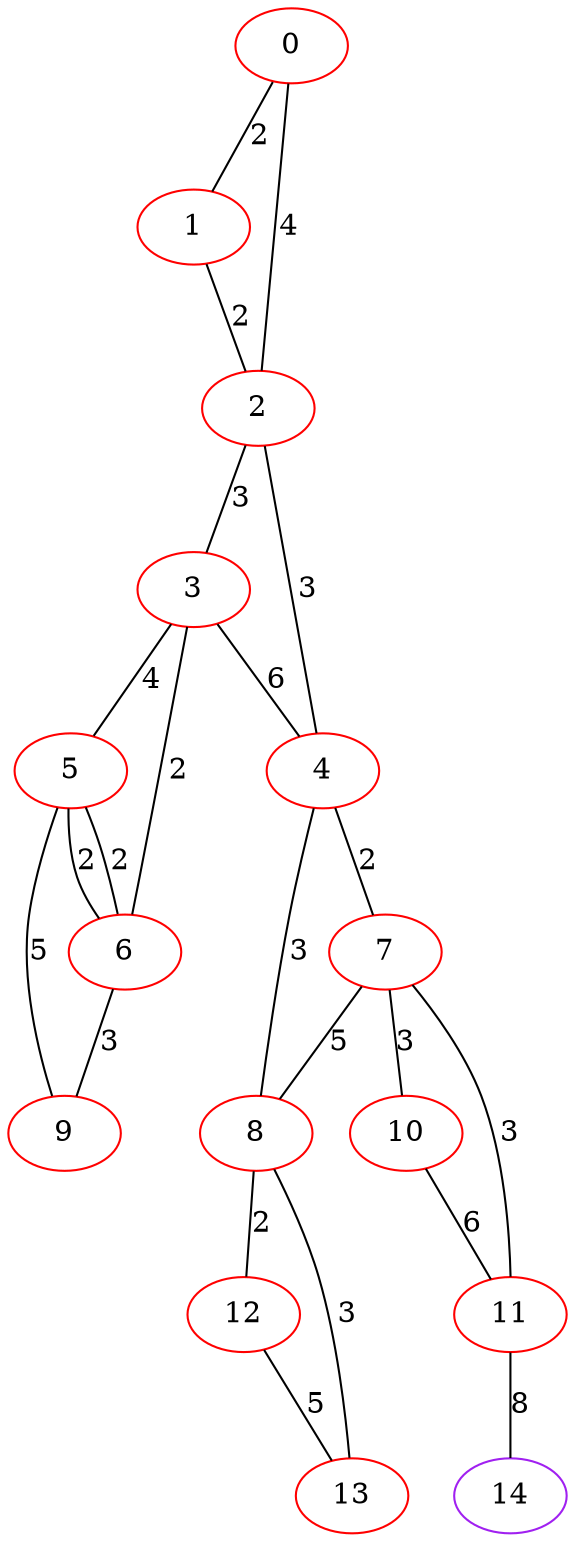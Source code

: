 graph "" {
0 [color=red, weight=1];
1 [color=red, weight=1];
2 [color=red, weight=1];
3 [color=red, weight=1];
4 [color=red, weight=1];
5 [color=red, weight=1];
6 [color=red, weight=1];
7 [color=red, weight=1];
8 [color=red, weight=1];
9 [color=red, weight=1];
10 [color=red, weight=1];
11 [color=red, weight=1];
12 [color=red, weight=1];
13 [color=red, weight=1];
14 [color=purple, weight=4];
0 -- 1  [key=0, label=2];
0 -- 2  [key=0, label=4];
1 -- 2  [key=0, label=2];
2 -- 3  [key=0, label=3];
2 -- 4  [key=0, label=3];
3 -- 4  [key=0, label=6];
3 -- 5  [key=0, label=4];
3 -- 6  [key=0, label=2];
4 -- 8  [key=0, label=3];
4 -- 7  [key=0, label=2];
5 -- 9  [key=0, label=5];
5 -- 6  [key=0, label=2];
5 -- 6  [key=1, label=2];
6 -- 9  [key=0, label=3];
7 -- 8  [key=0, label=5];
7 -- 10  [key=0, label=3];
7 -- 11  [key=0, label=3];
8 -- 12  [key=0, label=2];
8 -- 13  [key=0, label=3];
10 -- 11  [key=0, label=6];
11 -- 14  [key=0, label=8];
12 -- 13  [key=0, label=5];
}

